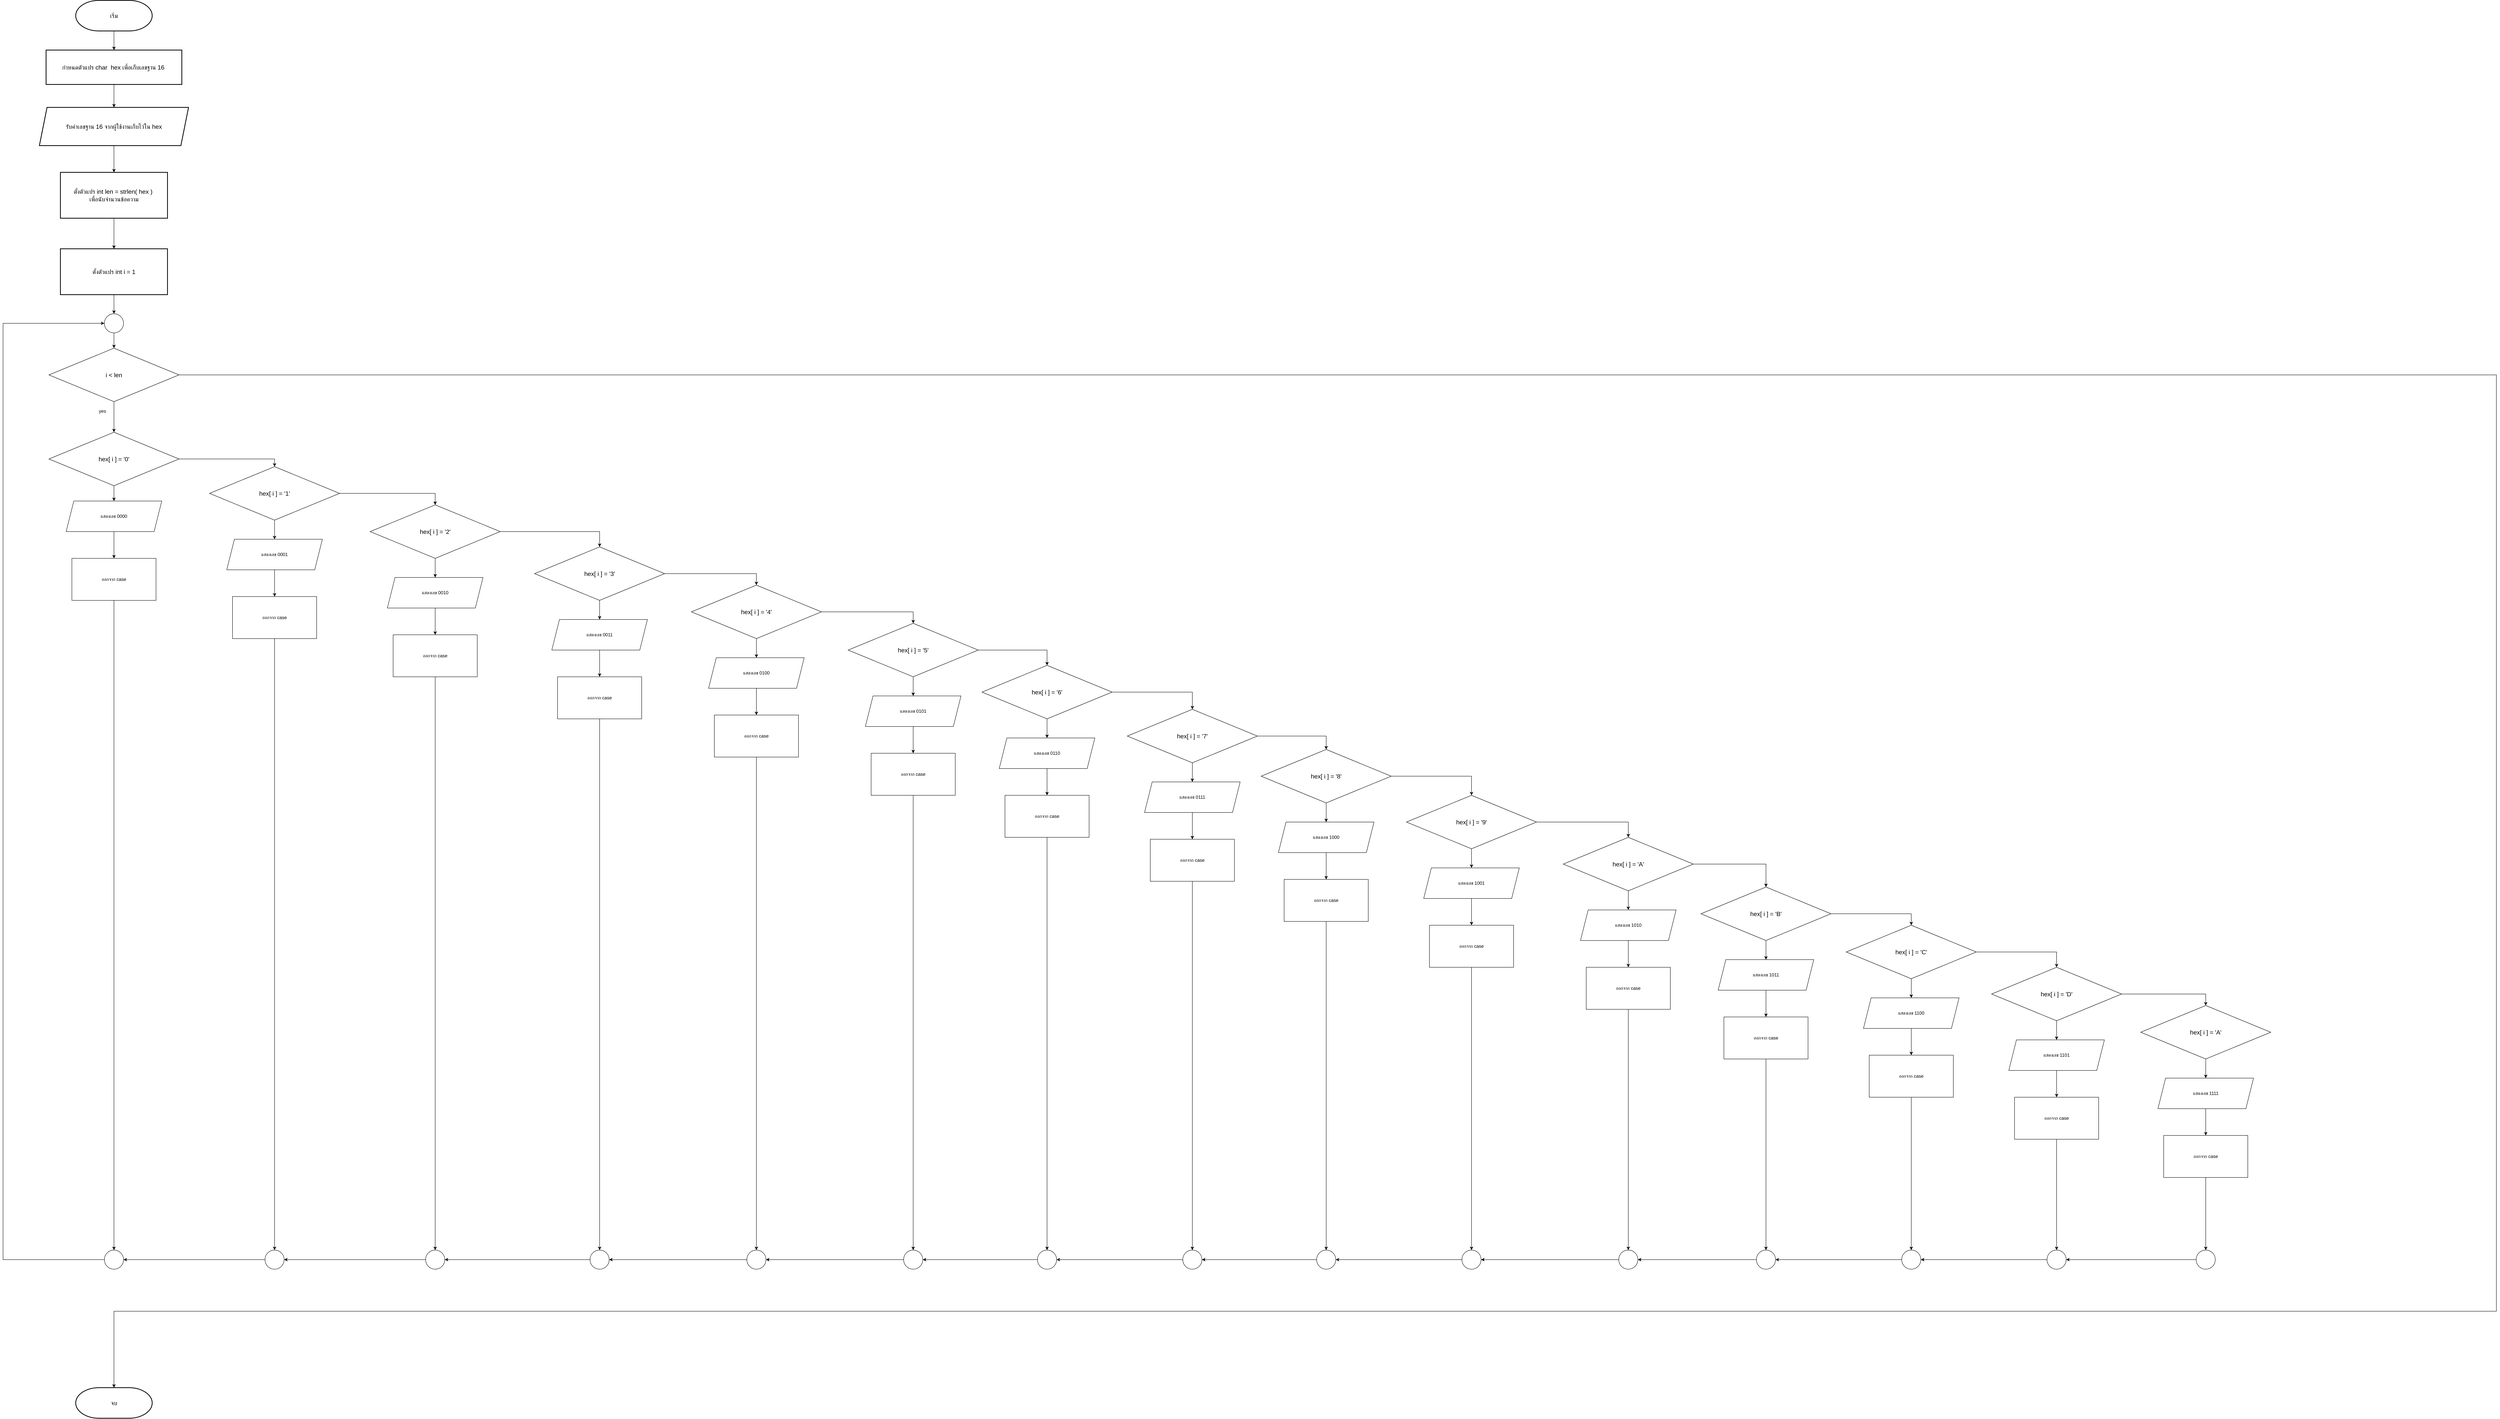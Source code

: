 <mxfile version="25.0.2">
  <diagram name="Page-1" id="blMihIvzc4jHoA9Q8nSy">
    <mxGraphModel dx="10013" dy="4567" grid="1" gridSize="10" guides="1" tooltips="1" connect="1" arrows="1" fold="1" page="0" pageScale="1" pageWidth="850" pageHeight="1100" math="0" shadow="0">
      <root>
        <mxCell id="0" />
        <mxCell id="1" parent="0" />
        <mxCell id="9fyok54g0r0PkPnmByOA-4" value="" style="edgeStyle=orthogonalEdgeStyle;rounded=0;orthogonalLoop=1;jettySize=auto;html=1;fontSize=16;" edge="1" parent="1" source="9fyok54g0r0PkPnmByOA-1" target="9fyok54g0r0PkPnmByOA-3">
          <mxGeometry relative="1" as="geometry" />
        </mxCell>
        <mxCell id="9fyok54g0r0PkPnmByOA-1" value="เริ่ม" style="strokeWidth=2;html=1;shape=mxgraph.flowchart.terminator;whiteSpace=wrap;fontSize=16;" vertex="1" parent="1">
          <mxGeometry x="300" y="40" width="200" height="80" as="geometry" />
        </mxCell>
        <mxCell id="9fyok54g0r0PkPnmByOA-6" value="" style="edgeStyle=orthogonalEdgeStyle;rounded=0;orthogonalLoop=1;jettySize=auto;html=1;fontSize=16;" edge="1" parent="1" source="9fyok54g0r0PkPnmByOA-3" target="9fyok54g0r0PkPnmByOA-5">
          <mxGeometry relative="1" as="geometry" />
        </mxCell>
        <mxCell id="9fyok54g0r0PkPnmByOA-3" value="กำหนดตัวแปร char&amp;nbsp; hex เพื่อเก็บเลขฐาน 16&amp;nbsp;" style="whiteSpace=wrap;html=1;fontSize=16;strokeWidth=2;" vertex="1" parent="1">
          <mxGeometry x="222.5" y="170" width="355" height="90" as="geometry" />
        </mxCell>
        <mxCell id="9fyok54g0r0PkPnmByOA-18" value="" style="edgeStyle=orthogonalEdgeStyle;rounded=0;orthogonalLoop=1;jettySize=auto;html=1;fontSize=16;" edge="1" parent="1" source="9fyok54g0r0PkPnmByOA-5" target="9fyok54g0r0PkPnmByOA-17">
          <mxGeometry relative="1" as="geometry" />
        </mxCell>
        <mxCell id="9fyok54g0r0PkPnmByOA-5" value="รับค่าเลขฐาน 16 จากผู้ใช้งานเก็บไว่ใน hex" style="shape=parallelogram;perimeter=parallelogramPerimeter;whiteSpace=wrap;html=1;fixedSize=1;fontSize=16;strokeWidth=2;" vertex="1" parent="1">
          <mxGeometry x="205" y="320" width="390" height="100" as="geometry" />
        </mxCell>
        <mxCell id="9fyok54g0r0PkPnmByOA-26" value="" style="edgeStyle=orthogonalEdgeStyle;rounded=0;orthogonalLoop=1;jettySize=auto;html=1;fontSize=16;" edge="1" parent="1" source="9fyok54g0r0PkPnmByOA-17" target="9fyok54g0r0PkPnmByOA-25">
          <mxGeometry relative="1" as="geometry" />
        </mxCell>
        <mxCell id="9fyok54g0r0PkPnmByOA-17" value="ตั้งตัวแปร int len =&amp;nbsp;strlen( hex )&amp;nbsp;&lt;div&gt;เพื่อนับจำนวนข้อความ&lt;/div&gt;" style="whiteSpace=wrap;html=1;fontSize=16;strokeWidth=2;" vertex="1" parent="1">
          <mxGeometry x="260" y="490" width="280" height="120" as="geometry" />
        </mxCell>
        <mxCell id="9fyok54g0r0PkPnmByOA-188" value="" style="edgeStyle=orthogonalEdgeStyle;rounded=0;orthogonalLoop=1;jettySize=auto;html=1;" edge="1" parent="1" source="9fyok54g0r0PkPnmByOA-25" target="9fyok54g0r0PkPnmByOA-187">
          <mxGeometry relative="1" as="geometry" />
        </mxCell>
        <mxCell id="9fyok54g0r0PkPnmByOA-25" value="ตั้งตัวแปร int i = 1" style="whiteSpace=wrap;html=1;fontSize=16;strokeWidth=2;" vertex="1" parent="1">
          <mxGeometry x="260" y="690" width="280" height="120" as="geometry" />
        </mxCell>
        <mxCell id="9fyok54g0r0PkPnmByOA-30" value="" style="edgeStyle=orthogonalEdgeStyle;rounded=0;orthogonalLoop=1;jettySize=auto;html=1;fontSize=16;" edge="1" parent="1" source="9fyok54g0r0PkPnmByOA-27" target="9fyok54g0r0PkPnmByOA-29">
          <mxGeometry relative="1" as="geometry" />
        </mxCell>
        <mxCell id="9fyok54g0r0PkPnmByOA-27" value="i &amp;lt; len" style="rhombus;whiteSpace=wrap;html=1;fontSize=16;" vertex="1" parent="1">
          <mxGeometry x="230" y="950" width="340" height="140" as="geometry" />
        </mxCell>
        <mxCell id="9fyok54g0r0PkPnmByOA-32" value="" style="edgeStyle=orthogonalEdgeStyle;rounded=0;orthogonalLoop=1;jettySize=auto;html=1;" edge="1" parent="1" source="9fyok54g0r0PkPnmByOA-29" target="9fyok54g0r0PkPnmByOA-35">
          <mxGeometry relative="1" as="geometry">
            <mxPoint x="400" y="1370" as="targetPoint" />
          </mxGeometry>
        </mxCell>
        <mxCell id="9fyok54g0r0PkPnmByOA-45" style="edgeStyle=orthogonalEdgeStyle;rounded=0;orthogonalLoop=1;jettySize=auto;html=1;entryX=0.5;entryY=0;entryDx=0;entryDy=0;" edge="1" parent="1" source="9fyok54g0r0PkPnmByOA-29" target="9fyok54g0r0PkPnmByOA-42">
          <mxGeometry relative="1" as="geometry" />
        </mxCell>
        <mxCell id="9fyok54g0r0PkPnmByOA-29" value="hex[ i ] = &#39;0&#39;" style="rhombus;whiteSpace=wrap;html=1;fontSize=16;" vertex="1" parent="1">
          <mxGeometry x="230" y="1170" width="340" height="140" as="geometry" />
        </mxCell>
        <mxCell id="9fyok54g0r0PkPnmByOA-41" value="" style="edgeStyle=orthogonalEdgeStyle;rounded=0;orthogonalLoop=1;jettySize=auto;html=1;" edge="1" parent="1" source="9fyok54g0r0PkPnmByOA-35" target="9fyok54g0r0PkPnmByOA-40">
          <mxGeometry relative="1" as="geometry" />
        </mxCell>
        <mxCell id="9fyok54g0r0PkPnmByOA-35" value="แสดงเลข 0000" style="shape=parallelogram;perimeter=parallelogramPerimeter;whiteSpace=wrap;html=1;fixedSize=1;" vertex="1" parent="1">
          <mxGeometry x="275" y="1350" width="250" height="80" as="geometry" />
        </mxCell>
        <mxCell id="9fyok54g0r0PkPnmByOA-134" style="edgeStyle=orthogonalEdgeStyle;rounded=0;orthogonalLoop=1;jettySize=auto;html=1;entryX=0.5;entryY=0;entryDx=0;entryDy=0;" edge="1" parent="1" source="9fyok54g0r0PkPnmByOA-40" target="9fyok54g0r0PkPnmByOA-132">
          <mxGeometry relative="1" as="geometry" />
        </mxCell>
        <mxCell id="9fyok54g0r0PkPnmByOA-40" value="ออกจาก case" style="whiteSpace=wrap;html=1;" vertex="1" parent="1">
          <mxGeometry x="290" y="1500" width="220" height="110" as="geometry" />
        </mxCell>
        <mxCell id="9fyok54g0r0PkPnmByOA-48" value="" style="edgeStyle=orthogonalEdgeStyle;rounded=0;orthogonalLoop=1;jettySize=auto;html=1;" edge="1" parent="1" source="9fyok54g0r0PkPnmByOA-42" target="9fyok54g0r0PkPnmByOA-46">
          <mxGeometry relative="1" as="geometry" />
        </mxCell>
        <mxCell id="9fyok54g0r0PkPnmByOA-115" style="edgeStyle=orthogonalEdgeStyle;rounded=0;orthogonalLoop=1;jettySize=auto;html=1;entryX=0.5;entryY=0;entryDx=0;entryDy=0;" edge="1" parent="1" source="9fyok54g0r0PkPnmByOA-42" target="9fyok54g0r0PkPnmByOA-51">
          <mxGeometry relative="1" as="geometry" />
        </mxCell>
        <mxCell id="9fyok54g0r0PkPnmByOA-42" value="hex[ i ] = &#39;1&#39;" style="rhombus;whiteSpace=wrap;html=1;fontSize=16;" vertex="1" parent="1">
          <mxGeometry x="650" y="1260" width="340" height="140" as="geometry" />
        </mxCell>
        <mxCell id="9fyok54g0r0PkPnmByOA-49" value="" style="edgeStyle=orthogonalEdgeStyle;rounded=0;orthogonalLoop=1;jettySize=auto;html=1;" edge="1" parent="1" source="9fyok54g0r0PkPnmByOA-46" target="9fyok54g0r0PkPnmByOA-47">
          <mxGeometry relative="1" as="geometry" />
        </mxCell>
        <mxCell id="9fyok54g0r0PkPnmByOA-46" value="แสดงเลข 0001" style="shape=parallelogram;perimeter=parallelogramPerimeter;whiteSpace=wrap;html=1;fixedSize=1;" vertex="1" parent="1">
          <mxGeometry x="695" y="1450" width="250" height="80" as="geometry" />
        </mxCell>
        <mxCell id="9fyok54g0r0PkPnmByOA-137" style="edgeStyle=orthogonalEdgeStyle;rounded=0;orthogonalLoop=1;jettySize=auto;html=1;entryX=0.5;entryY=0;entryDx=0;entryDy=0;" edge="1" parent="1" source="9fyok54g0r0PkPnmByOA-47" target="9fyok54g0r0PkPnmByOA-136">
          <mxGeometry relative="1" as="geometry" />
        </mxCell>
        <mxCell id="9fyok54g0r0PkPnmByOA-47" value="ออกจาก case" style="whiteSpace=wrap;html=1;" vertex="1" parent="1">
          <mxGeometry x="710" y="1600" width="220" height="110" as="geometry" />
        </mxCell>
        <mxCell id="9fyok54g0r0PkPnmByOA-50" value="" style="edgeStyle=orthogonalEdgeStyle;rounded=0;orthogonalLoop=1;jettySize=auto;html=1;" edge="1" parent="1" source="9fyok54g0r0PkPnmByOA-51" target="9fyok54g0r0PkPnmByOA-53">
          <mxGeometry relative="1" as="geometry" />
        </mxCell>
        <mxCell id="9fyok54g0r0PkPnmByOA-116" style="edgeStyle=orthogonalEdgeStyle;rounded=0;orthogonalLoop=1;jettySize=auto;html=1;entryX=0.5;entryY=0;entryDx=0;entryDy=0;" edge="1" parent="1" source="9fyok54g0r0PkPnmByOA-51" target="9fyok54g0r0PkPnmByOA-56">
          <mxGeometry relative="1" as="geometry" />
        </mxCell>
        <mxCell id="9fyok54g0r0PkPnmByOA-51" value="hex[ i ] = &#39;2&#39;" style="rhombus;whiteSpace=wrap;html=1;fontSize=16;" vertex="1" parent="1">
          <mxGeometry x="1070" y="1360" width="340" height="140" as="geometry" />
        </mxCell>
        <mxCell id="9fyok54g0r0PkPnmByOA-52" value="" style="edgeStyle=orthogonalEdgeStyle;rounded=0;orthogonalLoop=1;jettySize=auto;html=1;" edge="1" parent="1" source="9fyok54g0r0PkPnmByOA-53" target="9fyok54g0r0PkPnmByOA-54">
          <mxGeometry relative="1" as="geometry" />
        </mxCell>
        <mxCell id="9fyok54g0r0PkPnmByOA-53" value="แสดงเลข 0010" style="shape=parallelogram;perimeter=parallelogramPerimeter;whiteSpace=wrap;html=1;fixedSize=1;" vertex="1" parent="1">
          <mxGeometry x="1115" y="1550" width="250" height="80" as="geometry" />
        </mxCell>
        <mxCell id="9fyok54g0r0PkPnmByOA-144" style="edgeStyle=orthogonalEdgeStyle;rounded=0;orthogonalLoop=1;jettySize=auto;html=1;entryX=0.5;entryY=0;entryDx=0;entryDy=0;" edge="1" parent="1" source="9fyok54g0r0PkPnmByOA-54" target="9fyok54g0r0PkPnmByOA-139">
          <mxGeometry relative="1" as="geometry" />
        </mxCell>
        <mxCell id="9fyok54g0r0PkPnmByOA-54" value="ออกจาก case" style="whiteSpace=wrap;html=1;" vertex="1" parent="1">
          <mxGeometry x="1130" y="1700" width="220" height="110" as="geometry" />
        </mxCell>
        <mxCell id="9fyok54g0r0PkPnmByOA-55" value="" style="edgeStyle=orthogonalEdgeStyle;rounded=0;orthogonalLoop=1;jettySize=auto;html=1;" edge="1" parent="1" source="9fyok54g0r0PkPnmByOA-56" target="9fyok54g0r0PkPnmByOA-58">
          <mxGeometry relative="1" as="geometry" />
        </mxCell>
        <mxCell id="9fyok54g0r0PkPnmByOA-117" style="edgeStyle=orthogonalEdgeStyle;rounded=0;orthogonalLoop=1;jettySize=auto;html=1;entryX=0.5;entryY=0;entryDx=0;entryDy=0;" edge="1" parent="1" source="9fyok54g0r0PkPnmByOA-56" target="9fyok54g0r0PkPnmByOA-61">
          <mxGeometry relative="1" as="geometry" />
        </mxCell>
        <mxCell id="9fyok54g0r0PkPnmByOA-56" value="hex[ i ] = &#39;3&#39;" style="rhombus;whiteSpace=wrap;html=1;fontSize=16;" vertex="1" parent="1">
          <mxGeometry x="1500" y="1470" width="340" height="140" as="geometry" />
        </mxCell>
        <mxCell id="9fyok54g0r0PkPnmByOA-57" value="" style="edgeStyle=orthogonalEdgeStyle;rounded=0;orthogonalLoop=1;jettySize=auto;html=1;" edge="1" parent="1" source="9fyok54g0r0PkPnmByOA-58" target="9fyok54g0r0PkPnmByOA-59">
          <mxGeometry relative="1" as="geometry" />
        </mxCell>
        <mxCell id="9fyok54g0r0PkPnmByOA-58" value="แสดงเลข 0011" style="shape=parallelogram;perimeter=parallelogramPerimeter;whiteSpace=wrap;html=1;fixedSize=1;" vertex="1" parent="1">
          <mxGeometry x="1545" y="1660" width="250" height="80" as="geometry" />
        </mxCell>
        <mxCell id="9fyok54g0r0PkPnmByOA-180" style="edgeStyle=orthogonalEdgeStyle;rounded=0;orthogonalLoop=1;jettySize=auto;html=1;entryX=0.5;entryY=0;entryDx=0;entryDy=0;" edge="1" parent="1" source="9fyok54g0r0PkPnmByOA-59" target="9fyok54g0r0PkPnmByOA-141">
          <mxGeometry relative="1" as="geometry" />
        </mxCell>
        <mxCell id="9fyok54g0r0PkPnmByOA-59" value="ออกจาก case" style="whiteSpace=wrap;html=1;" vertex="1" parent="1">
          <mxGeometry x="1560" y="1810" width="220" height="110" as="geometry" />
        </mxCell>
        <mxCell id="9fyok54g0r0PkPnmByOA-60" value="" style="edgeStyle=orthogonalEdgeStyle;rounded=0;orthogonalLoop=1;jettySize=auto;html=1;" edge="1" parent="1" source="9fyok54g0r0PkPnmByOA-61" target="9fyok54g0r0PkPnmByOA-63">
          <mxGeometry relative="1" as="geometry" />
        </mxCell>
        <mxCell id="9fyok54g0r0PkPnmByOA-120" style="edgeStyle=orthogonalEdgeStyle;rounded=0;orthogonalLoop=1;jettySize=auto;html=1;entryX=0.5;entryY=0;entryDx=0;entryDy=0;" edge="1" parent="1" source="9fyok54g0r0PkPnmByOA-61" target="9fyok54g0r0PkPnmByOA-66">
          <mxGeometry relative="1" as="geometry" />
        </mxCell>
        <mxCell id="9fyok54g0r0PkPnmByOA-61" value="hex[ i ] = &#39;4&#39;" style="rhombus;whiteSpace=wrap;html=1;fontSize=16;" vertex="1" parent="1">
          <mxGeometry x="1910" y="1570" width="340" height="140" as="geometry" />
        </mxCell>
        <mxCell id="9fyok54g0r0PkPnmByOA-62" value="" style="edgeStyle=orthogonalEdgeStyle;rounded=0;orthogonalLoop=1;jettySize=auto;html=1;" edge="1" parent="1" source="9fyok54g0r0PkPnmByOA-63" target="9fyok54g0r0PkPnmByOA-64">
          <mxGeometry relative="1" as="geometry" />
        </mxCell>
        <mxCell id="9fyok54g0r0PkPnmByOA-63" value="แสดงเลข 0100" style="shape=parallelogram;perimeter=parallelogramPerimeter;whiteSpace=wrap;html=1;fixedSize=1;" vertex="1" parent="1">
          <mxGeometry x="1955" y="1760" width="250" height="80" as="geometry" />
        </mxCell>
        <mxCell id="9fyok54g0r0PkPnmByOA-179" style="edgeStyle=orthogonalEdgeStyle;rounded=0;orthogonalLoop=1;jettySize=auto;html=1;entryX=0.5;entryY=0;entryDx=0;entryDy=0;" edge="1" parent="1" source="9fyok54g0r0PkPnmByOA-64" target="9fyok54g0r0PkPnmByOA-177">
          <mxGeometry relative="1" as="geometry" />
        </mxCell>
        <mxCell id="9fyok54g0r0PkPnmByOA-64" value="ออกจาก case" style="whiteSpace=wrap;html=1;" vertex="1" parent="1">
          <mxGeometry x="1970" y="1910" width="220" height="110" as="geometry" />
        </mxCell>
        <mxCell id="9fyok54g0r0PkPnmByOA-65" value="" style="edgeStyle=orthogonalEdgeStyle;rounded=0;orthogonalLoop=1;jettySize=auto;html=1;" edge="1" parent="1" source="9fyok54g0r0PkPnmByOA-66" target="9fyok54g0r0PkPnmByOA-68">
          <mxGeometry relative="1" as="geometry" />
        </mxCell>
        <mxCell id="9fyok54g0r0PkPnmByOA-121" style="edgeStyle=orthogonalEdgeStyle;rounded=0;orthogonalLoop=1;jettySize=auto;html=1;entryX=0.5;entryY=0;entryDx=0;entryDy=0;" edge="1" parent="1" source="9fyok54g0r0PkPnmByOA-66" target="9fyok54g0r0PkPnmByOA-71">
          <mxGeometry relative="1" as="geometry" />
        </mxCell>
        <mxCell id="9fyok54g0r0PkPnmByOA-66" value="hex[ i ] = &#39;5&#39;" style="rhombus;whiteSpace=wrap;html=1;fontSize=16;" vertex="1" parent="1">
          <mxGeometry x="2320" y="1670" width="340" height="140" as="geometry" />
        </mxCell>
        <mxCell id="9fyok54g0r0PkPnmByOA-67" value="" style="edgeStyle=orthogonalEdgeStyle;rounded=0;orthogonalLoop=1;jettySize=auto;html=1;" edge="1" parent="1" source="9fyok54g0r0PkPnmByOA-68" target="9fyok54g0r0PkPnmByOA-69">
          <mxGeometry relative="1" as="geometry" />
        </mxCell>
        <mxCell id="9fyok54g0r0PkPnmByOA-68" value="แสดงเลข 0101" style="shape=parallelogram;perimeter=parallelogramPerimeter;whiteSpace=wrap;html=1;fixedSize=1;" vertex="1" parent="1">
          <mxGeometry x="2365" y="1860" width="250" height="80" as="geometry" />
        </mxCell>
        <mxCell id="9fyok54g0r0PkPnmByOA-176" style="edgeStyle=orthogonalEdgeStyle;rounded=0;orthogonalLoop=1;jettySize=auto;html=1;entryX=0.5;entryY=0;entryDx=0;entryDy=0;" edge="1" parent="1" source="9fyok54g0r0PkPnmByOA-69" target="9fyok54g0r0PkPnmByOA-174">
          <mxGeometry relative="1" as="geometry" />
        </mxCell>
        <mxCell id="9fyok54g0r0PkPnmByOA-69" value="ออกจาก case" style="whiteSpace=wrap;html=1;" vertex="1" parent="1">
          <mxGeometry x="2380" y="2010" width="220" height="110" as="geometry" />
        </mxCell>
        <mxCell id="9fyok54g0r0PkPnmByOA-70" value="" style="edgeStyle=orthogonalEdgeStyle;rounded=0;orthogonalLoop=1;jettySize=auto;html=1;" edge="1" parent="1" source="9fyok54g0r0PkPnmByOA-71" target="9fyok54g0r0PkPnmByOA-73">
          <mxGeometry relative="1" as="geometry" />
        </mxCell>
        <mxCell id="9fyok54g0r0PkPnmByOA-122" style="edgeStyle=orthogonalEdgeStyle;rounded=0;orthogonalLoop=1;jettySize=auto;html=1;entryX=0.5;entryY=0;entryDx=0;entryDy=0;" edge="1" parent="1" source="9fyok54g0r0PkPnmByOA-71" target="9fyok54g0r0PkPnmByOA-76">
          <mxGeometry relative="1" as="geometry" />
        </mxCell>
        <mxCell id="9fyok54g0r0PkPnmByOA-71" value="hex[ i ] = &#39;6&#39;" style="rhombus;whiteSpace=wrap;html=1;fontSize=16;" vertex="1" parent="1">
          <mxGeometry x="2670" y="1780" width="340" height="140" as="geometry" />
        </mxCell>
        <mxCell id="9fyok54g0r0PkPnmByOA-72" value="" style="edgeStyle=orthogonalEdgeStyle;rounded=0;orthogonalLoop=1;jettySize=auto;html=1;" edge="1" parent="1" source="9fyok54g0r0PkPnmByOA-73" target="9fyok54g0r0PkPnmByOA-74">
          <mxGeometry relative="1" as="geometry" />
        </mxCell>
        <mxCell id="9fyok54g0r0PkPnmByOA-73" value="แสดงเลข 0110" style="shape=parallelogram;perimeter=parallelogramPerimeter;whiteSpace=wrap;html=1;fixedSize=1;" vertex="1" parent="1">
          <mxGeometry x="2715" y="1970" width="250" height="80" as="geometry" />
        </mxCell>
        <mxCell id="9fyok54g0r0PkPnmByOA-173" style="edgeStyle=orthogonalEdgeStyle;rounded=0;orthogonalLoop=1;jettySize=auto;html=1;entryX=0.5;entryY=0;entryDx=0;entryDy=0;" edge="1" parent="1" source="9fyok54g0r0PkPnmByOA-74" target="9fyok54g0r0PkPnmByOA-171">
          <mxGeometry relative="1" as="geometry" />
        </mxCell>
        <mxCell id="9fyok54g0r0PkPnmByOA-74" value="ออกจาก case" style="whiteSpace=wrap;html=1;" vertex="1" parent="1">
          <mxGeometry x="2730" y="2120" width="220" height="110" as="geometry" />
        </mxCell>
        <mxCell id="9fyok54g0r0PkPnmByOA-75" value="" style="edgeStyle=orthogonalEdgeStyle;rounded=0;orthogonalLoop=1;jettySize=auto;html=1;" edge="1" parent="1" source="9fyok54g0r0PkPnmByOA-76" target="9fyok54g0r0PkPnmByOA-78">
          <mxGeometry relative="1" as="geometry" />
        </mxCell>
        <mxCell id="9fyok54g0r0PkPnmByOA-123" style="edgeStyle=orthogonalEdgeStyle;rounded=0;orthogonalLoop=1;jettySize=auto;html=1;entryX=0.5;entryY=0;entryDx=0;entryDy=0;" edge="1" parent="1" source="9fyok54g0r0PkPnmByOA-76" target="9fyok54g0r0PkPnmByOA-81">
          <mxGeometry relative="1" as="geometry" />
        </mxCell>
        <mxCell id="9fyok54g0r0PkPnmByOA-76" value="hex[ i ] = &#39;7&#39;" style="rhombus;whiteSpace=wrap;html=1;fontSize=16;" vertex="1" parent="1">
          <mxGeometry x="3050" y="1895" width="340" height="140" as="geometry" />
        </mxCell>
        <mxCell id="9fyok54g0r0PkPnmByOA-77" value="" style="edgeStyle=orthogonalEdgeStyle;rounded=0;orthogonalLoop=1;jettySize=auto;html=1;" edge="1" parent="1" source="9fyok54g0r0PkPnmByOA-78" target="9fyok54g0r0PkPnmByOA-79">
          <mxGeometry relative="1" as="geometry" />
        </mxCell>
        <mxCell id="9fyok54g0r0PkPnmByOA-78" value="แสดงเลข 0111" style="shape=parallelogram;perimeter=parallelogramPerimeter;whiteSpace=wrap;html=1;fixedSize=1;" vertex="1" parent="1">
          <mxGeometry x="3095" y="2085" width="250" height="80" as="geometry" />
        </mxCell>
        <mxCell id="9fyok54g0r0PkPnmByOA-170" style="edgeStyle=orthogonalEdgeStyle;rounded=0;orthogonalLoop=1;jettySize=auto;html=1;entryX=0.5;entryY=0;entryDx=0;entryDy=0;" edge="1" parent="1" source="9fyok54g0r0PkPnmByOA-79" target="9fyok54g0r0PkPnmByOA-168">
          <mxGeometry relative="1" as="geometry" />
        </mxCell>
        <mxCell id="9fyok54g0r0PkPnmByOA-79" value="ออกจาก case" style="whiteSpace=wrap;html=1;" vertex="1" parent="1">
          <mxGeometry x="3110" y="2235" width="220" height="110" as="geometry" />
        </mxCell>
        <mxCell id="9fyok54g0r0PkPnmByOA-80" value="" style="edgeStyle=orthogonalEdgeStyle;rounded=0;orthogonalLoop=1;jettySize=auto;html=1;" edge="1" parent="1" source="9fyok54g0r0PkPnmByOA-81" target="9fyok54g0r0PkPnmByOA-83">
          <mxGeometry relative="1" as="geometry" />
        </mxCell>
        <mxCell id="9fyok54g0r0PkPnmByOA-124" style="edgeStyle=orthogonalEdgeStyle;rounded=0;orthogonalLoop=1;jettySize=auto;html=1;entryX=0.5;entryY=0;entryDx=0;entryDy=0;" edge="1" parent="1" source="9fyok54g0r0PkPnmByOA-81" target="9fyok54g0r0PkPnmByOA-86">
          <mxGeometry relative="1" as="geometry" />
        </mxCell>
        <mxCell id="9fyok54g0r0PkPnmByOA-81" value="hex[ i ] = &#39;8&#39;" style="rhombus;whiteSpace=wrap;html=1;fontSize=16;" vertex="1" parent="1">
          <mxGeometry x="3400" y="2000" width="340" height="140" as="geometry" />
        </mxCell>
        <mxCell id="9fyok54g0r0PkPnmByOA-82" value="" style="edgeStyle=orthogonalEdgeStyle;rounded=0;orthogonalLoop=1;jettySize=auto;html=1;" edge="1" parent="1" source="9fyok54g0r0PkPnmByOA-83" target="9fyok54g0r0PkPnmByOA-84">
          <mxGeometry relative="1" as="geometry" />
        </mxCell>
        <mxCell id="9fyok54g0r0PkPnmByOA-83" value="แสดงเลข 1000" style="shape=parallelogram;perimeter=parallelogramPerimeter;whiteSpace=wrap;html=1;fixedSize=1;" vertex="1" parent="1">
          <mxGeometry x="3445" y="2190" width="250" height="80" as="geometry" />
        </mxCell>
        <mxCell id="9fyok54g0r0PkPnmByOA-167" style="edgeStyle=orthogonalEdgeStyle;rounded=0;orthogonalLoop=1;jettySize=auto;html=1;entryX=0.5;entryY=0;entryDx=0;entryDy=0;" edge="1" parent="1" source="9fyok54g0r0PkPnmByOA-84" target="9fyok54g0r0PkPnmByOA-165">
          <mxGeometry relative="1" as="geometry" />
        </mxCell>
        <mxCell id="9fyok54g0r0PkPnmByOA-84" value="ออกจาก case" style="whiteSpace=wrap;html=1;" vertex="1" parent="1">
          <mxGeometry x="3460" y="2340" width="220" height="110" as="geometry" />
        </mxCell>
        <mxCell id="9fyok54g0r0PkPnmByOA-85" value="" style="edgeStyle=orthogonalEdgeStyle;rounded=0;orthogonalLoop=1;jettySize=auto;html=1;" edge="1" parent="1" source="9fyok54g0r0PkPnmByOA-86" target="9fyok54g0r0PkPnmByOA-88">
          <mxGeometry relative="1" as="geometry" />
        </mxCell>
        <mxCell id="9fyok54g0r0PkPnmByOA-125" style="edgeStyle=orthogonalEdgeStyle;rounded=0;orthogonalLoop=1;jettySize=auto;html=1;entryX=0.5;entryY=0;entryDx=0;entryDy=0;" edge="1" parent="1" source="9fyok54g0r0PkPnmByOA-86" target="9fyok54g0r0PkPnmByOA-91">
          <mxGeometry relative="1" as="geometry" />
        </mxCell>
        <mxCell id="9fyok54g0r0PkPnmByOA-86" value="hex[ i ] = &#39;9&#39;" style="rhombus;whiteSpace=wrap;html=1;fontSize=16;" vertex="1" parent="1">
          <mxGeometry x="3780" y="2120" width="340" height="140" as="geometry" />
        </mxCell>
        <mxCell id="9fyok54g0r0PkPnmByOA-87" value="" style="edgeStyle=orthogonalEdgeStyle;rounded=0;orthogonalLoop=1;jettySize=auto;html=1;" edge="1" parent="1" source="9fyok54g0r0PkPnmByOA-88" target="9fyok54g0r0PkPnmByOA-89">
          <mxGeometry relative="1" as="geometry" />
        </mxCell>
        <mxCell id="9fyok54g0r0PkPnmByOA-88" value="แสดงเลข 1001" style="shape=parallelogram;perimeter=parallelogramPerimeter;whiteSpace=wrap;html=1;fixedSize=1;" vertex="1" parent="1">
          <mxGeometry x="3825" y="2310" width="250" height="80" as="geometry" />
        </mxCell>
        <mxCell id="9fyok54g0r0PkPnmByOA-164" style="edgeStyle=orthogonalEdgeStyle;rounded=0;orthogonalLoop=1;jettySize=auto;html=1;entryX=0.5;entryY=0;entryDx=0;entryDy=0;" edge="1" parent="1" source="9fyok54g0r0PkPnmByOA-89" target="9fyok54g0r0PkPnmByOA-162">
          <mxGeometry relative="1" as="geometry" />
        </mxCell>
        <mxCell id="9fyok54g0r0PkPnmByOA-89" value="ออกจาก case" style="whiteSpace=wrap;html=1;" vertex="1" parent="1">
          <mxGeometry x="3840" y="2460" width="220" height="110" as="geometry" />
        </mxCell>
        <mxCell id="9fyok54g0r0PkPnmByOA-90" value="" style="edgeStyle=orthogonalEdgeStyle;rounded=0;orthogonalLoop=1;jettySize=auto;html=1;" edge="1" parent="1" source="9fyok54g0r0PkPnmByOA-91" target="9fyok54g0r0PkPnmByOA-93">
          <mxGeometry relative="1" as="geometry" />
        </mxCell>
        <mxCell id="9fyok54g0r0PkPnmByOA-126" style="edgeStyle=orthogonalEdgeStyle;rounded=0;orthogonalLoop=1;jettySize=auto;html=1;entryX=0.5;entryY=0;entryDx=0;entryDy=0;" edge="1" parent="1" source="9fyok54g0r0PkPnmByOA-91" target="9fyok54g0r0PkPnmByOA-96">
          <mxGeometry relative="1" as="geometry" />
        </mxCell>
        <mxCell id="9fyok54g0r0PkPnmByOA-91" value="hex[ i ] = &#39;A&#39;" style="rhombus;whiteSpace=wrap;html=1;fontSize=16;" vertex="1" parent="1">
          <mxGeometry x="4190" y="2230" width="340" height="140" as="geometry" />
        </mxCell>
        <mxCell id="9fyok54g0r0PkPnmByOA-92" value="" style="edgeStyle=orthogonalEdgeStyle;rounded=0;orthogonalLoop=1;jettySize=auto;html=1;" edge="1" parent="1" source="9fyok54g0r0PkPnmByOA-93" target="9fyok54g0r0PkPnmByOA-94">
          <mxGeometry relative="1" as="geometry" />
        </mxCell>
        <mxCell id="9fyok54g0r0PkPnmByOA-93" value="แสดงเลข 1010" style="shape=parallelogram;perimeter=parallelogramPerimeter;whiteSpace=wrap;html=1;fixedSize=1;" vertex="1" parent="1">
          <mxGeometry x="4235" y="2420" width="250" height="80" as="geometry" />
        </mxCell>
        <mxCell id="9fyok54g0r0PkPnmByOA-161" style="edgeStyle=orthogonalEdgeStyle;rounded=0;orthogonalLoop=1;jettySize=auto;html=1;entryX=0.5;entryY=0;entryDx=0;entryDy=0;" edge="1" parent="1" source="9fyok54g0r0PkPnmByOA-94" target="9fyok54g0r0PkPnmByOA-159">
          <mxGeometry relative="1" as="geometry" />
        </mxCell>
        <mxCell id="9fyok54g0r0PkPnmByOA-94" value="ออกจาก case" style="whiteSpace=wrap;html=1;" vertex="1" parent="1">
          <mxGeometry x="4250" y="2570" width="220" height="110" as="geometry" />
        </mxCell>
        <mxCell id="9fyok54g0r0PkPnmByOA-95" value="" style="edgeStyle=orthogonalEdgeStyle;rounded=0;orthogonalLoop=1;jettySize=auto;html=1;" edge="1" parent="1" source="9fyok54g0r0PkPnmByOA-96" target="9fyok54g0r0PkPnmByOA-98">
          <mxGeometry relative="1" as="geometry" />
        </mxCell>
        <mxCell id="9fyok54g0r0PkPnmByOA-127" style="edgeStyle=orthogonalEdgeStyle;rounded=0;orthogonalLoop=1;jettySize=auto;html=1;entryX=0.5;entryY=0;entryDx=0;entryDy=0;" edge="1" parent="1" source="9fyok54g0r0PkPnmByOA-96" target="9fyok54g0r0PkPnmByOA-101">
          <mxGeometry relative="1" as="geometry" />
        </mxCell>
        <mxCell id="9fyok54g0r0PkPnmByOA-96" value="hex[ i ] = &#39;B&#39;" style="rhombus;whiteSpace=wrap;html=1;fontSize=16;" vertex="1" parent="1">
          <mxGeometry x="4550" y="2360" width="340" height="140" as="geometry" />
        </mxCell>
        <mxCell id="9fyok54g0r0PkPnmByOA-97" value="" style="edgeStyle=orthogonalEdgeStyle;rounded=0;orthogonalLoop=1;jettySize=auto;html=1;" edge="1" parent="1" source="9fyok54g0r0PkPnmByOA-98" target="9fyok54g0r0PkPnmByOA-99">
          <mxGeometry relative="1" as="geometry" />
        </mxCell>
        <mxCell id="9fyok54g0r0PkPnmByOA-98" value="แสดงเลข 1011" style="shape=parallelogram;perimeter=parallelogramPerimeter;whiteSpace=wrap;html=1;fixedSize=1;" vertex="1" parent="1">
          <mxGeometry x="4595" y="2550" width="250" height="80" as="geometry" />
        </mxCell>
        <mxCell id="9fyok54g0r0PkPnmByOA-158" style="edgeStyle=orthogonalEdgeStyle;rounded=0;orthogonalLoop=1;jettySize=auto;html=1;entryX=0.5;entryY=0;entryDx=0;entryDy=0;" edge="1" parent="1" source="9fyok54g0r0PkPnmByOA-99" target="9fyok54g0r0PkPnmByOA-154">
          <mxGeometry relative="1" as="geometry" />
        </mxCell>
        <mxCell id="9fyok54g0r0PkPnmByOA-99" value="ออกจาก case" style="whiteSpace=wrap;html=1;" vertex="1" parent="1">
          <mxGeometry x="4610" y="2700" width="220" height="110" as="geometry" />
        </mxCell>
        <mxCell id="9fyok54g0r0PkPnmByOA-100" value="" style="edgeStyle=orthogonalEdgeStyle;rounded=0;orthogonalLoop=1;jettySize=auto;html=1;" edge="1" parent="1" source="9fyok54g0r0PkPnmByOA-101" target="9fyok54g0r0PkPnmByOA-103">
          <mxGeometry relative="1" as="geometry" />
        </mxCell>
        <mxCell id="9fyok54g0r0PkPnmByOA-128" style="edgeStyle=orthogonalEdgeStyle;rounded=0;orthogonalLoop=1;jettySize=auto;html=1;entryX=0.5;entryY=0;entryDx=0;entryDy=0;" edge="1" parent="1" source="9fyok54g0r0PkPnmByOA-101" target="9fyok54g0r0PkPnmByOA-106">
          <mxGeometry relative="1" as="geometry" />
        </mxCell>
        <mxCell id="9fyok54g0r0PkPnmByOA-101" value="hex[ i ] = &#39;C&#39;" style="rhombus;whiteSpace=wrap;html=1;fontSize=16;" vertex="1" parent="1">
          <mxGeometry x="4930" y="2460" width="340" height="140" as="geometry" />
        </mxCell>
        <mxCell id="9fyok54g0r0PkPnmByOA-102" value="" style="edgeStyle=orthogonalEdgeStyle;rounded=0;orthogonalLoop=1;jettySize=auto;html=1;" edge="1" parent="1" source="9fyok54g0r0PkPnmByOA-103" target="9fyok54g0r0PkPnmByOA-104">
          <mxGeometry relative="1" as="geometry" />
        </mxCell>
        <mxCell id="9fyok54g0r0PkPnmByOA-103" value="แสดงเลข 1100" style="shape=parallelogram;perimeter=parallelogramPerimeter;whiteSpace=wrap;html=1;fixedSize=1;" vertex="1" parent="1">
          <mxGeometry x="4975" y="2650" width="250" height="80" as="geometry" />
        </mxCell>
        <mxCell id="9fyok54g0r0PkPnmByOA-153" style="edgeStyle=orthogonalEdgeStyle;rounded=0;orthogonalLoop=1;jettySize=auto;html=1;entryX=0.5;entryY=0;entryDx=0;entryDy=0;" edge="1" parent="1" source="9fyok54g0r0PkPnmByOA-104" target="9fyok54g0r0PkPnmByOA-151">
          <mxGeometry relative="1" as="geometry" />
        </mxCell>
        <mxCell id="9fyok54g0r0PkPnmByOA-104" value="ออกจาก case" style="whiteSpace=wrap;html=1;" vertex="1" parent="1">
          <mxGeometry x="4990" y="2800" width="220" height="110" as="geometry" />
        </mxCell>
        <mxCell id="9fyok54g0r0PkPnmByOA-105" value="" style="edgeStyle=orthogonalEdgeStyle;rounded=0;orthogonalLoop=1;jettySize=auto;html=1;" edge="1" parent="1" source="9fyok54g0r0PkPnmByOA-106" target="9fyok54g0r0PkPnmByOA-108">
          <mxGeometry relative="1" as="geometry" />
        </mxCell>
        <mxCell id="9fyok54g0r0PkPnmByOA-130" style="edgeStyle=orthogonalEdgeStyle;rounded=0;orthogonalLoop=1;jettySize=auto;html=1;entryX=0.5;entryY=0;entryDx=0;entryDy=0;" edge="1" parent="1" source="9fyok54g0r0PkPnmByOA-106" target="9fyok54g0r0PkPnmByOA-111">
          <mxGeometry relative="1" as="geometry" />
        </mxCell>
        <mxCell id="9fyok54g0r0PkPnmByOA-106" value="hex[ i ] = &#39;D&#39;" style="rhombus;whiteSpace=wrap;html=1;fontSize=16;" vertex="1" parent="1">
          <mxGeometry x="5310" y="2570" width="340" height="140" as="geometry" />
        </mxCell>
        <mxCell id="9fyok54g0r0PkPnmByOA-107" value="" style="edgeStyle=orthogonalEdgeStyle;rounded=0;orthogonalLoop=1;jettySize=auto;html=1;" edge="1" parent="1" source="9fyok54g0r0PkPnmByOA-108" target="9fyok54g0r0PkPnmByOA-109">
          <mxGeometry relative="1" as="geometry" />
        </mxCell>
        <mxCell id="9fyok54g0r0PkPnmByOA-108" value="แสดงเลข 1101" style="shape=parallelogram;perimeter=parallelogramPerimeter;whiteSpace=wrap;html=1;fixedSize=1;" vertex="1" parent="1">
          <mxGeometry x="5355" y="2760" width="250" height="80" as="geometry" />
        </mxCell>
        <mxCell id="9fyok54g0r0PkPnmByOA-148" style="edgeStyle=orthogonalEdgeStyle;rounded=0;orthogonalLoop=1;jettySize=auto;html=1;entryX=0.5;entryY=0;entryDx=0;entryDy=0;" edge="1" parent="1" source="9fyok54g0r0PkPnmByOA-109" target="9fyok54g0r0PkPnmByOA-147">
          <mxGeometry relative="1" as="geometry" />
        </mxCell>
        <mxCell id="9fyok54g0r0PkPnmByOA-109" value="ออกจาก case" style="whiteSpace=wrap;html=1;" vertex="1" parent="1">
          <mxGeometry x="5370" y="2910" width="220" height="110" as="geometry" />
        </mxCell>
        <mxCell id="9fyok54g0r0PkPnmByOA-110" value="" style="edgeStyle=orthogonalEdgeStyle;rounded=0;orthogonalLoop=1;jettySize=auto;html=1;" edge="1" parent="1" source="9fyok54g0r0PkPnmByOA-111" target="9fyok54g0r0PkPnmByOA-113">
          <mxGeometry relative="1" as="geometry" />
        </mxCell>
        <mxCell id="9fyok54g0r0PkPnmByOA-111" value="hex[ i ] = &#39;A&#39;" style="rhombus;whiteSpace=wrap;html=1;fontSize=16;" vertex="1" parent="1">
          <mxGeometry x="5700" y="2670" width="340" height="140" as="geometry" />
        </mxCell>
        <mxCell id="9fyok54g0r0PkPnmByOA-112" value="" style="edgeStyle=orthogonalEdgeStyle;rounded=0;orthogonalLoop=1;jettySize=auto;html=1;" edge="1" parent="1" source="9fyok54g0r0PkPnmByOA-113" target="9fyok54g0r0PkPnmByOA-114">
          <mxGeometry relative="1" as="geometry" />
        </mxCell>
        <mxCell id="9fyok54g0r0PkPnmByOA-113" value="แสดงเลข 1111" style="shape=parallelogram;perimeter=parallelogramPerimeter;whiteSpace=wrap;html=1;fixedSize=1;" vertex="1" parent="1">
          <mxGeometry x="5745" y="2860" width="250" height="80" as="geometry" />
        </mxCell>
        <mxCell id="9fyok54g0r0PkPnmByOA-146" value="" style="edgeStyle=orthogonalEdgeStyle;rounded=0;orthogonalLoop=1;jettySize=auto;html=1;" edge="1" parent="1" source="9fyok54g0r0PkPnmByOA-114" target="9fyok54g0r0PkPnmByOA-145">
          <mxGeometry relative="1" as="geometry" />
        </mxCell>
        <mxCell id="9fyok54g0r0PkPnmByOA-114" value="ออกจาก case" style="whiteSpace=wrap;html=1;" vertex="1" parent="1">
          <mxGeometry x="5760" y="3010" width="220" height="110" as="geometry" />
        </mxCell>
        <mxCell id="9fyok54g0r0PkPnmByOA-131" value="yes" style="text;html=1;align=center;verticalAlign=middle;whiteSpace=wrap;rounded=0;" vertex="1" parent="1">
          <mxGeometry x="340" y="1100" width="60" height="30" as="geometry" />
        </mxCell>
        <mxCell id="9fyok54g0r0PkPnmByOA-190" style="edgeStyle=orthogonalEdgeStyle;rounded=0;orthogonalLoop=1;jettySize=auto;html=1;entryX=0;entryY=0.5;entryDx=0;entryDy=0;" edge="1" parent="1" source="9fyok54g0r0PkPnmByOA-132" target="9fyok54g0r0PkPnmByOA-187">
          <mxGeometry relative="1" as="geometry">
            <mxPoint x="150" y="880" as="targetPoint" />
            <Array as="points">
              <mxPoint x="110" y="3335" />
              <mxPoint x="110" y="885" />
            </Array>
          </mxGeometry>
        </mxCell>
        <mxCell id="9fyok54g0r0PkPnmByOA-132" value="" style="ellipse;whiteSpace=wrap;html=1;aspect=fixed;" vertex="1" parent="1">
          <mxGeometry x="375" y="3310" width="50" height="50" as="geometry" />
        </mxCell>
        <mxCell id="9fyok54g0r0PkPnmByOA-138" style="edgeStyle=orthogonalEdgeStyle;rounded=0;orthogonalLoop=1;jettySize=auto;html=1;entryX=1;entryY=0.5;entryDx=0;entryDy=0;" edge="1" parent="1" source="9fyok54g0r0PkPnmByOA-136" target="9fyok54g0r0PkPnmByOA-132">
          <mxGeometry relative="1" as="geometry" />
        </mxCell>
        <mxCell id="9fyok54g0r0PkPnmByOA-136" value="" style="ellipse;whiteSpace=wrap;html=1;aspect=fixed;" vertex="1" parent="1">
          <mxGeometry x="795" y="3310" width="50" height="50" as="geometry" />
        </mxCell>
        <mxCell id="9fyok54g0r0PkPnmByOA-143" style="edgeStyle=orthogonalEdgeStyle;rounded=0;orthogonalLoop=1;jettySize=auto;html=1;entryX=1;entryY=0.5;entryDx=0;entryDy=0;" edge="1" parent="1" source="9fyok54g0r0PkPnmByOA-139" target="9fyok54g0r0PkPnmByOA-136">
          <mxGeometry relative="1" as="geometry" />
        </mxCell>
        <mxCell id="9fyok54g0r0PkPnmByOA-139" value="" style="ellipse;whiteSpace=wrap;html=1;aspect=fixed;" vertex="1" parent="1">
          <mxGeometry x="1215" y="3310" width="50" height="50" as="geometry" />
        </mxCell>
        <mxCell id="9fyok54g0r0PkPnmByOA-142" style="edgeStyle=orthogonalEdgeStyle;rounded=0;orthogonalLoop=1;jettySize=auto;html=1;entryX=1;entryY=0.5;entryDx=0;entryDy=0;" edge="1" parent="1" source="9fyok54g0r0PkPnmByOA-141" target="9fyok54g0r0PkPnmByOA-139">
          <mxGeometry relative="1" as="geometry" />
        </mxCell>
        <mxCell id="9fyok54g0r0PkPnmByOA-141" value="" style="ellipse;whiteSpace=wrap;html=1;aspect=fixed;" vertex="1" parent="1">
          <mxGeometry x="1645" y="3310" width="50" height="50" as="geometry" />
        </mxCell>
        <mxCell id="9fyok54g0r0PkPnmByOA-149" style="edgeStyle=orthogonalEdgeStyle;rounded=0;orthogonalLoop=1;jettySize=auto;html=1;entryX=1;entryY=0.5;entryDx=0;entryDy=0;" edge="1" parent="1" source="9fyok54g0r0PkPnmByOA-145" target="9fyok54g0r0PkPnmByOA-147">
          <mxGeometry relative="1" as="geometry" />
        </mxCell>
        <mxCell id="9fyok54g0r0PkPnmByOA-145" value="" style="ellipse;whiteSpace=wrap;html=1;aspect=fixed;" vertex="1" parent="1">
          <mxGeometry x="5845" y="3310" width="50" height="50" as="geometry" />
        </mxCell>
        <mxCell id="9fyok54g0r0PkPnmByOA-152" value="" style="edgeStyle=orthogonalEdgeStyle;rounded=0;orthogonalLoop=1;jettySize=auto;html=1;" edge="1" parent="1" source="9fyok54g0r0PkPnmByOA-147" target="9fyok54g0r0PkPnmByOA-151">
          <mxGeometry relative="1" as="geometry" />
        </mxCell>
        <mxCell id="9fyok54g0r0PkPnmByOA-147" value="" style="ellipse;whiteSpace=wrap;html=1;aspect=fixed;" vertex="1" parent="1">
          <mxGeometry x="5455" y="3310" width="50" height="50" as="geometry" />
        </mxCell>
        <mxCell id="9fyok54g0r0PkPnmByOA-155" value="" style="edgeStyle=orthogonalEdgeStyle;rounded=0;orthogonalLoop=1;jettySize=auto;html=1;" edge="1" parent="1" source="9fyok54g0r0PkPnmByOA-151" target="9fyok54g0r0PkPnmByOA-154">
          <mxGeometry relative="1" as="geometry" />
        </mxCell>
        <mxCell id="9fyok54g0r0PkPnmByOA-151" value="" style="ellipse;whiteSpace=wrap;html=1;aspect=fixed;" vertex="1" parent="1">
          <mxGeometry x="5075" y="3310" width="50" height="50" as="geometry" />
        </mxCell>
        <mxCell id="9fyok54g0r0PkPnmByOA-160" value="" style="edgeStyle=orthogonalEdgeStyle;rounded=0;orthogonalLoop=1;jettySize=auto;html=1;" edge="1" parent="1" source="9fyok54g0r0PkPnmByOA-154" target="9fyok54g0r0PkPnmByOA-159">
          <mxGeometry relative="1" as="geometry" />
        </mxCell>
        <mxCell id="9fyok54g0r0PkPnmByOA-154" value="" style="ellipse;whiteSpace=wrap;html=1;aspect=fixed;" vertex="1" parent="1">
          <mxGeometry x="4695" y="3310" width="50" height="50" as="geometry" />
        </mxCell>
        <mxCell id="9fyok54g0r0PkPnmByOA-163" value="" style="edgeStyle=orthogonalEdgeStyle;rounded=0;orthogonalLoop=1;jettySize=auto;html=1;" edge="1" parent="1" source="9fyok54g0r0PkPnmByOA-159" target="9fyok54g0r0PkPnmByOA-162">
          <mxGeometry relative="1" as="geometry" />
        </mxCell>
        <mxCell id="9fyok54g0r0PkPnmByOA-159" value="" style="ellipse;whiteSpace=wrap;html=1;aspect=fixed;" vertex="1" parent="1">
          <mxGeometry x="4335" y="3310" width="50" height="50" as="geometry" />
        </mxCell>
        <mxCell id="9fyok54g0r0PkPnmByOA-166" value="" style="edgeStyle=orthogonalEdgeStyle;rounded=0;orthogonalLoop=1;jettySize=auto;html=1;" edge="1" parent="1" source="9fyok54g0r0PkPnmByOA-162" target="9fyok54g0r0PkPnmByOA-165">
          <mxGeometry relative="1" as="geometry" />
        </mxCell>
        <mxCell id="9fyok54g0r0PkPnmByOA-162" value="" style="ellipse;whiteSpace=wrap;html=1;aspect=fixed;" vertex="1" parent="1">
          <mxGeometry x="3925" y="3310" width="50" height="50" as="geometry" />
        </mxCell>
        <mxCell id="9fyok54g0r0PkPnmByOA-169" value="" style="edgeStyle=orthogonalEdgeStyle;rounded=0;orthogonalLoop=1;jettySize=auto;html=1;" edge="1" parent="1" source="9fyok54g0r0PkPnmByOA-165" target="9fyok54g0r0PkPnmByOA-168">
          <mxGeometry relative="1" as="geometry" />
        </mxCell>
        <mxCell id="9fyok54g0r0PkPnmByOA-165" value="" style="ellipse;whiteSpace=wrap;html=1;aspect=fixed;" vertex="1" parent="1">
          <mxGeometry x="3545" y="3310" width="50" height="50" as="geometry" />
        </mxCell>
        <mxCell id="9fyok54g0r0PkPnmByOA-172" value="" style="edgeStyle=orthogonalEdgeStyle;rounded=0;orthogonalLoop=1;jettySize=auto;html=1;" edge="1" parent="1" source="9fyok54g0r0PkPnmByOA-168" target="9fyok54g0r0PkPnmByOA-171">
          <mxGeometry relative="1" as="geometry" />
        </mxCell>
        <mxCell id="9fyok54g0r0PkPnmByOA-168" value="" style="ellipse;whiteSpace=wrap;html=1;aspect=fixed;" vertex="1" parent="1">
          <mxGeometry x="3195" y="3310" width="50" height="50" as="geometry" />
        </mxCell>
        <mxCell id="9fyok54g0r0PkPnmByOA-175" value="" style="edgeStyle=orthogonalEdgeStyle;rounded=0;orthogonalLoop=1;jettySize=auto;html=1;" edge="1" parent="1" source="9fyok54g0r0PkPnmByOA-171" target="9fyok54g0r0PkPnmByOA-174">
          <mxGeometry relative="1" as="geometry" />
        </mxCell>
        <mxCell id="9fyok54g0r0PkPnmByOA-171" value="" style="ellipse;whiteSpace=wrap;html=1;aspect=fixed;" vertex="1" parent="1">
          <mxGeometry x="2815" y="3310" width="50" height="50" as="geometry" />
        </mxCell>
        <mxCell id="9fyok54g0r0PkPnmByOA-178" value="" style="edgeStyle=orthogonalEdgeStyle;rounded=0;orthogonalLoop=1;jettySize=auto;html=1;" edge="1" parent="1" source="9fyok54g0r0PkPnmByOA-174" target="9fyok54g0r0PkPnmByOA-177">
          <mxGeometry relative="1" as="geometry" />
        </mxCell>
        <mxCell id="9fyok54g0r0PkPnmByOA-174" value="" style="ellipse;whiteSpace=wrap;html=1;aspect=fixed;" vertex="1" parent="1">
          <mxGeometry x="2465" y="3310" width="50" height="50" as="geometry" />
        </mxCell>
        <mxCell id="9fyok54g0r0PkPnmByOA-181" style="edgeStyle=orthogonalEdgeStyle;rounded=0;orthogonalLoop=1;jettySize=auto;html=1;entryX=1;entryY=0.5;entryDx=0;entryDy=0;" edge="1" parent="1" source="9fyok54g0r0PkPnmByOA-177" target="9fyok54g0r0PkPnmByOA-141">
          <mxGeometry relative="1" as="geometry" />
        </mxCell>
        <mxCell id="9fyok54g0r0PkPnmByOA-177" value="" style="ellipse;whiteSpace=wrap;html=1;aspect=fixed;" vertex="1" parent="1">
          <mxGeometry x="2055" y="3310" width="50" height="50" as="geometry" />
        </mxCell>
        <mxCell id="9fyok54g0r0PkPnmByOA-189" value="" style="edgeStyle=orthogonalEdgeStyle;rounded=0;orthogonalLoop=1;jettySize=auto;html=1;" edge="1" parent="1" source="9fyok54g0r0PkPnmByOA-187" target="9fyok54g0r0PkPnmByOA-27">
          <mxGeometry relative="1" as="geometry" />
        </mxCell>
        <mxCell id="9fyok54g0r0PkPnmByOA-187" value="" style="ellipse;whiteSpace=wrap;html=1;aspect=fixed;" vertex="1" parent="1">
          <mxGeometry x="375" y="860" width="50" height="50" as="geometry" />
        </mxCell>
        <mxCell id="9fyok54g0r0PkPnmByOA-192" value="จบ" style="strokeWidth=2;html=1;shape=mxgraph.flowchart.terminator;whiteSpace=wrap;fontSize=16;" vertex="1" parent="1">
          <mxGeometry x="300" y="3670" width="200" height="80" as="geometry" />
        </mxCell>
        <mxCell id="9fyok54g0r0PkPnmByOA-194" style="edgeStyle=orthogonalEdgeStyle;rounded=0;orthogonalLoop=1;jettySize=auto;html=1;entryX=0.5;entryY=0;entryDx=0;entryDy=0;entryPerimeter=0;" edge="1" parent="1" source="9fyok54g0r0PkPnmByOA-27" target="9fyok54g0r0PkPnmByOA-192">
          <mxGeometry relative="1" as="geometry">
            <Array as="points">
              <mxPoint x="6630" y="1020" />
              <mxPoint x="6630" y="3470" />
              <mxPoint x="400" y="3470" />
            </Array>
          </mxGeometry>
        </mxCell>
      </root>
    </mxGraphModel>
  </diagram>
</mxfile>
